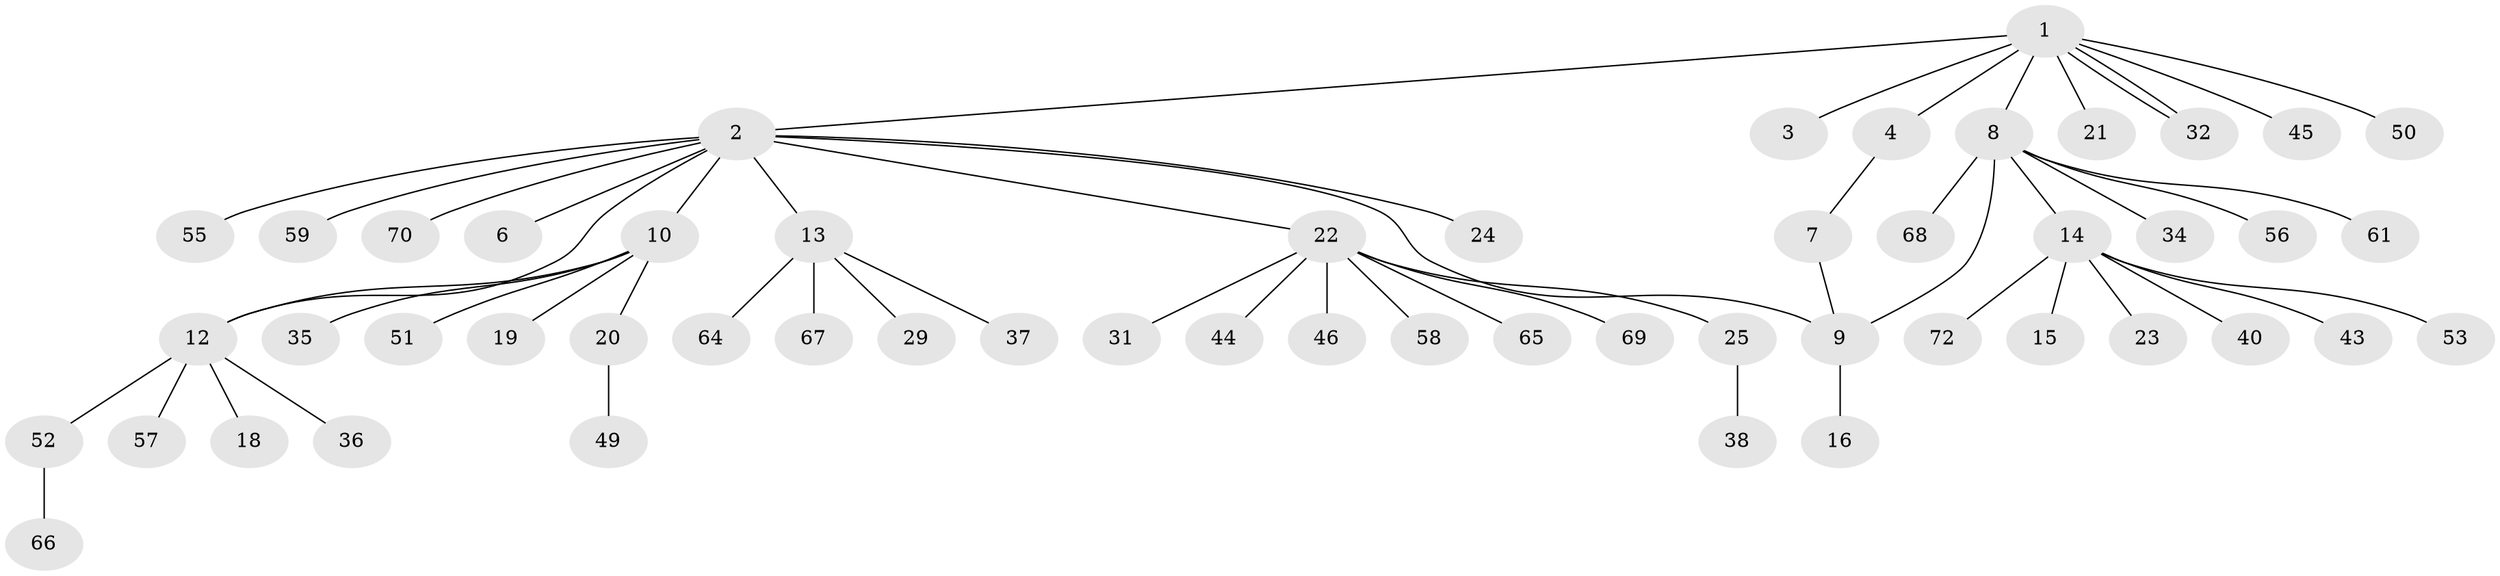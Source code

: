 // original degree distribution, {10: 0.013888888888888888, 13: 0.013888888888888888, 2: 0.1527777777777778, 3: 0.05555555555555555, 1: 0.6527777777777778, 8: 0.027777777777777776, 5: 0.027777777777777776, 6: 0.041666666666666664, 4: 0.013888888888888888}
// Generated by graph-tools (version 1.1) at 2025/11/02/27/25 16:11:09]
// undirected, 54 vertices, 57 edges
graph export_dot {
graph [start="1"]
  node [color=gray90,style=filled];
  1 [super="+5"];
  2 [super="+17"];
  3 [super="+48"];
  4 [super="+39"];
  6;
  7;
  8 [super="+47"];
  9 [super="+11"];
  10 [super="+30"];
  12 [super="+42"];
  13 [super="+63"];
  14 [super="+28"];
  15;
  16 [super="+26"];
  18;
  19 [super="+62"];
  20 [super="+27"];
  21;
  22 [super="+33"];
  23;
  24;
  25 [super="+41"];
  29;
  31;
  32;
  34;
  35;
  36;
  37;
  38;
  40;
  43;
  44 [super="+60"];
  45 [super="+54"];
  46;
  49;
  50;
  51;
  52 [super="+71"];
  53;
  55;
  56;
  57;
  58;
  59;
  61;
  64;
  65;
  66;
  67;
  68;
  69;
  70;
  72;
  1 -- 2 [weight=2];
  1 -- 3;
  1 -- 4;
  1 -- 8;
  1 -- 21;
  1 -- 32;
  1 -- 32;
  1 -- 45;
  1 -- 50;
  2 -- 6;
  2 -- 9;
  2 -- 10;
  2 -- 12;
  2 -- 13;
  2 -- 22;
  2 -- 24;
  2 -- 55;
  2 -- 59;
  2 -- 70;
  4 -- 7;
  7 -- 9;
  8 -- 9;
  8 -- 14;
  8 -- 34;
  8 -- 56;
  8 -- 61;
  8 -- 68;
  9 -- 16;
  10 -- 19;
  10 -- 20;
  10 -- 35;
  10 -- 51;
  10 -- 12;
  12 -- 18;
  12 -- 36;
  12 -- 57;
  12 -- 52;
  13 -- 29;
  13 -- 37;
  13 -- 64;
  13 -- 67;
  14 -- 15;
  14 -- 23;
  14 -- 40;
  14 -- 43;
  14 -- 53;
  14 -- 72;
  20 -- 49;
  22 -- 25;
  22 -- 31;
  22 -- 46;
  22 -- 69;
  22 -- 65;
  22 -- 58;
  22 -- 44;
  25 -- 38;
  52 -- 66;
}
